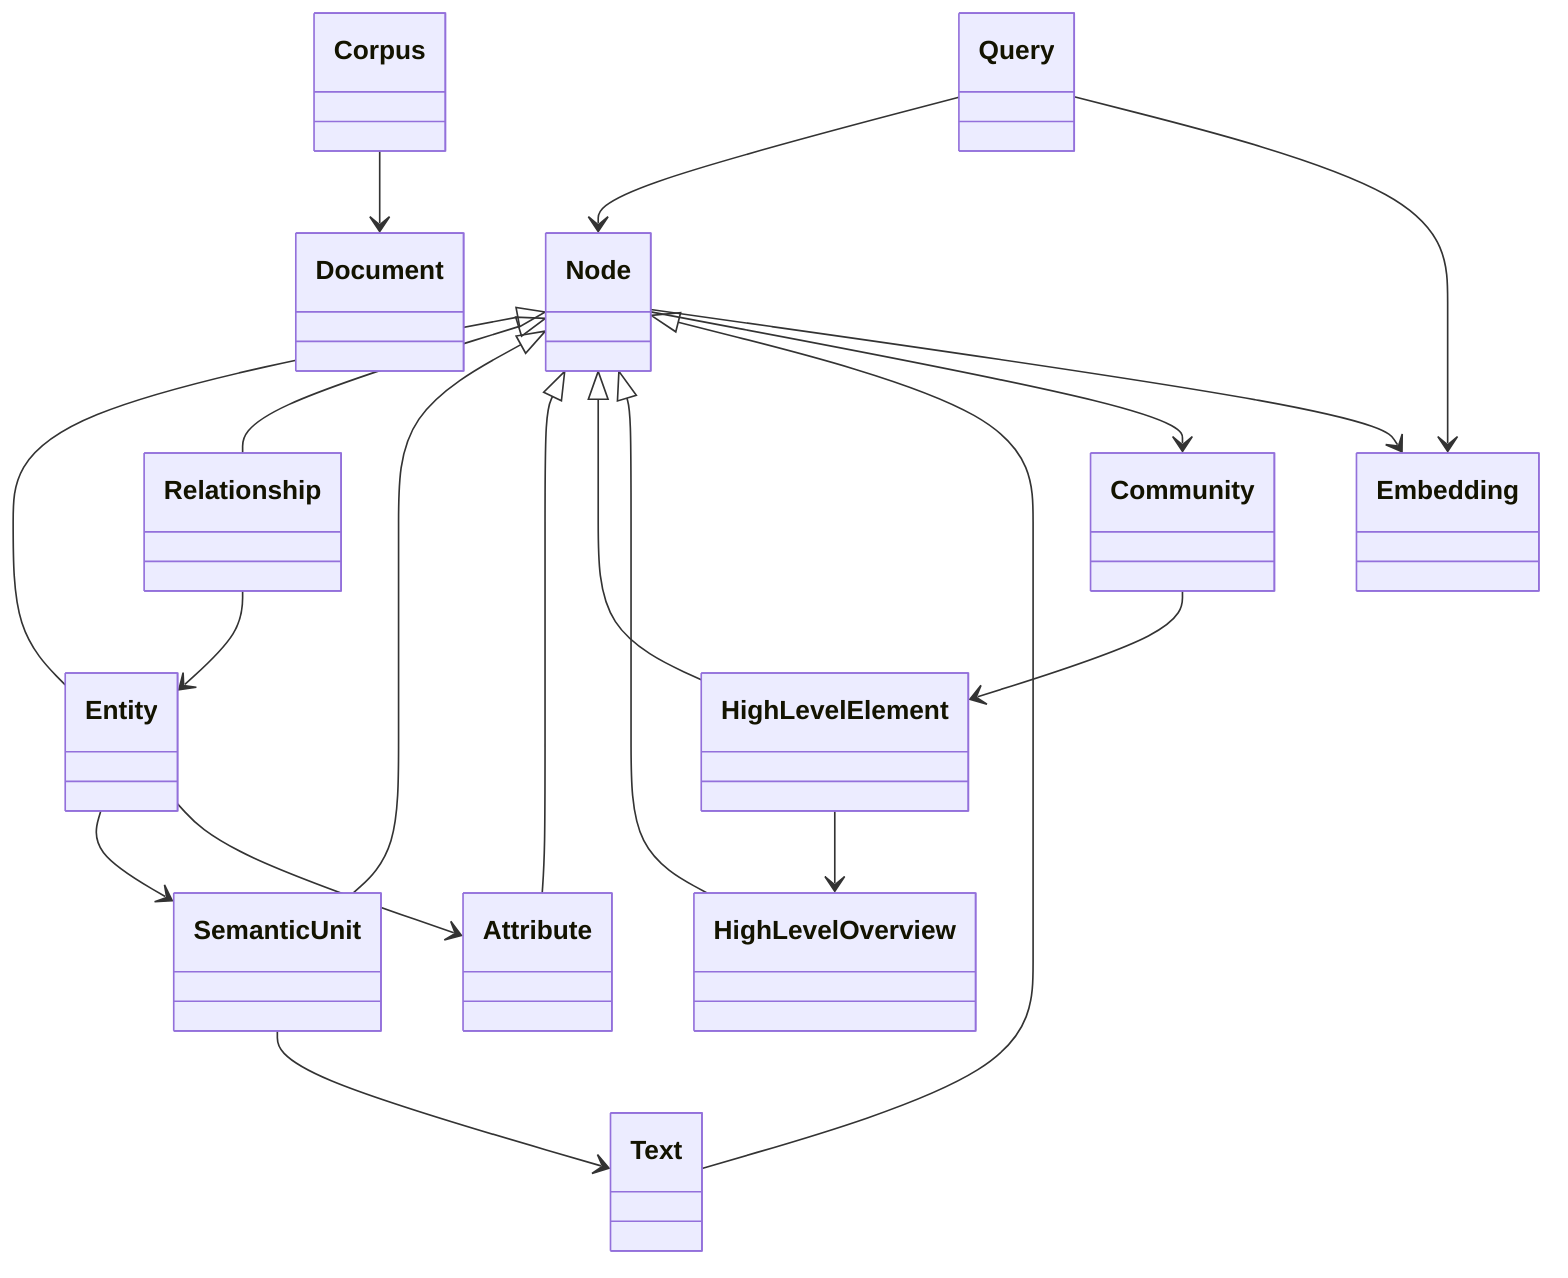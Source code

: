 classDiagram
    class Node
    class Entity
    class Relationship
    class SemanticUnit
    class Attribute
    class HighLevelElement
    class HighLevelOverview
    class Text
    class Community
    class Embedding
    class Document
    class Corpus
    class Query
    
    Node <|-- Entity
    Node <|-- Relationship
    Node <|-- SemanticUnit
    Node <|-- Attribute
    Node <|-- HighLevelElement
    Node <|-- HighLevelOverview
    Node <|-- Text
    
    Entity --> SemanticUnit
    Entity --> Attribute
    Relationship --> Entity
    SemanticUnit --> Text
    HighLevelElement --> HighLevelOverview
    Community --> HighLevelElement
    Node --> Community
    Node --> Embedding
    Corpus --> Document
    Query --> Node
    Query --> Embedding